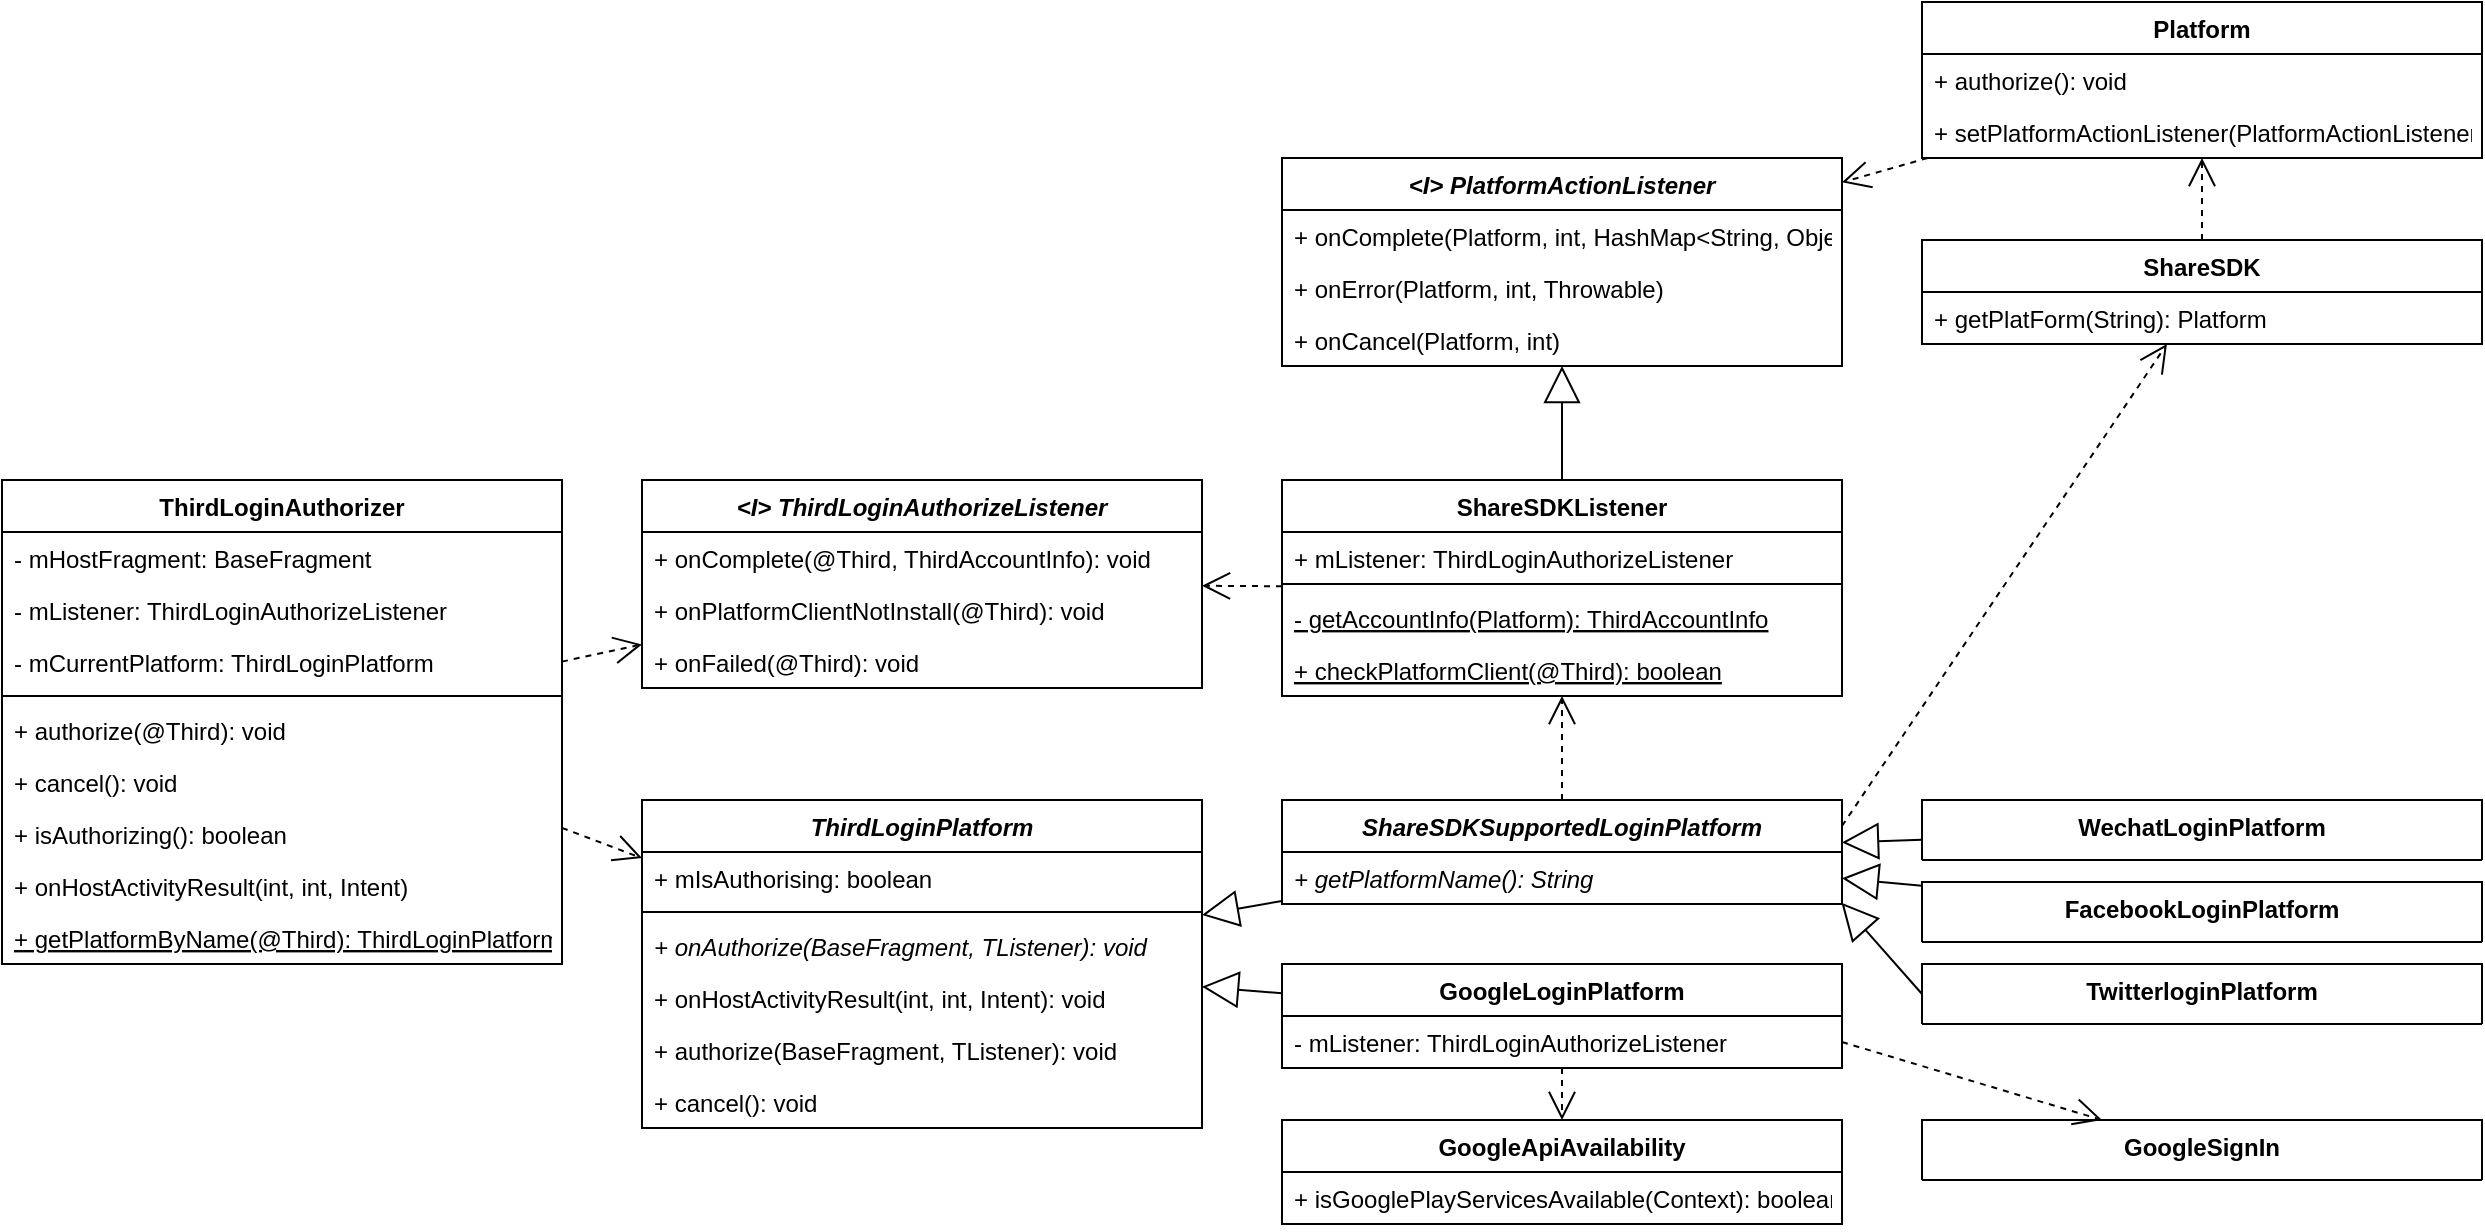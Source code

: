 <mxfile version="10.9.0" type="github"><diagram id="CQj0oGRUAJ8MwqAiTqsg" name="Page-1"><mxGraphModel dx="1394" dy="764" grid="1" gridSize="10" guides="1" tooltips="1" connect="1" arrows="1" fold="1" page="1" pageScale="1" pageWidth="2339" pageHeight="3300" math="0" shadow="0"><root><mxCell id="0"/><mxCell id="1" parent="0"/><mxCell id="OyjzKzTZyDv7s8rB2IZF-1" value="ThirdLoginAuthorizer" style="swimlane;fontStyle=1;align=center;verticalAlign=top;childLayout=stackLayout;horizontal=1;startSize=26;horizontalStack=0;resizeParent=1;resizeParentMax=0;resizeLast=0;collapsible=1;marginBottom=0;" parent="1" vertex="1"><mxGeometry x="40" y="320" width="280" height="242" as="geometry"/></mxCell><mxCell id="OyjzKzTZyDv7s8rB2IZF-2" value="- mHostFragment: BaseFragment" style="text;strokeColor=none;fillColor=none;align=left;verticalAlign=top;spacingLeft=4;spacingRight=4;overflow=hidden;rotatable=0;points=[[0,0.5],[1,0.5]];portConstraint=eastwest;" parent="OyjzKzTZyDv7s8rB2IZF-1" vertex="1"><mxGeometry y="26" width="280" height="26" as="geometry"/></mxCell><mxCell id="OyjzKzTZyDv7s8rB2IZF-5" value="- mListener: ThirdLoginAuthorizeListener" style="text;strokeColor=none;fillColor=none;align=left;verticalAlign=top;spacingLeft=4;spacingRight=4;overflow=hidden;rotatable=0;points=[[0,0.5],[1,0.5]];portConstraint=eastwest;" parent="OyjzKzTZyDv7s8rB2IZF-1" vertex="1"><mxGeometry y="52" width="280" height="26" as="geometry"/></mxCell><mxCell id="OyjzKzTZyDv7s8rB2IZF-6" value="- mCurrentPlatform: ThirdLoginPlatform" style="text;strokeColor=none;fillColor=none;align=left;verticalAlign=top;spacingLeft=4;spacingRight=4;overflow=hidden;rotatable=0;points=[[0,0.5],[1,0.5]];portConstraint=eastwest;" parent="OyjzKzTZyDv7s8rB2IZF-1" vertex="1"><mxGeometry y="78" width="280" height="26" as="geometry"/></mxCell><mxCell id="OyjzKzTZyDv7s8rB2IZF-3" value="" style="line;strokeWidth=1;fillColor=none;align=left;verticalAlign=middle;spacingTop=-1;spacingLeft=3;spacingRight=3;rotatable=0;labelPosition=right;points=[];portConstraint=eastwest;" parent="OyjzKzTZyDv7s8rB2IZF-1" vertex="1"><mxGeometry y="104" width="280" height="8" as="geometry"/></mxCell><mxCell id="OyjzKzTZyDv7s8rB2IZF-4" value="+ authorize(@Third): void" style="text;strokeColor=none;fillColor=none;align=left;verticalAlign=top;spacingLeft=4;spacingRight=4;overflow=hidden;rotatable=0;points=[[0,0.5],[1,0.5]];portConstraint=eastwest;" parent="OyjzKzTZyDv7s8rB2IZF-1" vertex="1"><mxGeometry y="112" width="280" height="26" as="geometry"/></mxCell><mxCell id="OyjzKzTZyDv7s8rB2IZF-7" value="+ cancel(): void" style="text;strokeColor=none;fillColor=none;align=left;verticalAlign=top;spacingLeft=4;spacingRight=4;overflow=hidden;rotatable=0;points=[[0,0.5],[1,0.5]];portConstraint=eastwest;" parent="OyjzKzTZyDv7s8rB2IZF-1" vertex="1"><mxGeometry y="138" width="280" height="26" as="geometry"/></mxCell><mxCell id="OyjzKzTZyDv7s8rB2IZF-8" value="+ isAuthorizing(): boolean" style="text;strokeColor=none;fillColor=none;align=left;verticalAlign=top;spacingLeft=4;spacingRight=4;overflow=hidden;rotatable=0;points=[[0,0.5],[1,0.5]];portConstraint=eastwest;" parent="OyjzKzTZyDv7s8rB2IZF-1" vertex="1"><mxGeometry y="164" width="280" height="26" as="geometry"/></mxCell><mxCell id="OyjzKzTZyDv7s8rB2IZF-9" value="+ onHostActivityResult(int, int, Intent)" style="text;strokeColor=none;fillColor=none;align=left;verticalAlign=top;spacingLeft=4;spacingRight=4;overflow=hidden;rotatable=0;points=[[0,0.5],[1,0.5]];portConstraint=eastwest;" parent="OyjzKzTZyDv7s8rB2IZF-1" vertex="1"><mxGeometry y="190" width="280" height="26" as="geometry"/></mxCell><mxCell id="OyjzKzTZyDv7s8rB2IZF-55" value="+ getPlatformByName(@Third): ThirdLoginPlatform" style="text;strokeColor=none;fillColor=none;align=left;verticalAlign=top;spacingLeft=4;spacingRight=4;overflow=hidden;rotatable=0;points=[[0,0.5],[1,0.5]];portConstraint=eastwest;fontStyle=4" parent="OyjzKzTZyDv7s8rB2IZF-1" vertex="1"><mxGeometry y="216" width="280" height="26" as="geometry"/></mxCell><mxCell id="OyjzKzTZyDv7s8rB2IZF-10" value="ThirdLoginPlatform" style="swimlane;fontStyle=3;align=center;verticalAlign=top;childLayout=stackLayout;horizontal=1;startSize=26;horizontalStack=0;resizeParent=1;resizeParentMax=0;resizeLast=0;collapsible=1;marginBottom=0;" parent="1" vertex="1"><mxGeometry x="360" y="480" width="280" height="164" as="geometry"/></mxCell><mxCell id="OyjzKzTZyDv7s8rB2IZF-11" value="+ mIsAuthorising: boolean" style="text;strokeColor=none;fillColor=none;align=left;verticalAlign=top;spacingLeft=4;spacingRight=4;overflow=hidden;rotatable=0;points=[[0,0.5],[1,0.5]];portConstraint=eastwest;" parent="OyjzKzTZyDv7s8rB2IZF-10" vertex="1"><mxGeometry y="26" width="280" height="26" as="geometry"/></mxCell><mxCell id="OyjzKzTZyDv7s8rB2IZF-14" value="" style="line;strokeWidth=1;fillColor=none;align=left;verticalAlign=middle;spacingTop=-1;spacingLeft=3;spacingRight=3;rotatable=0;labelPosition=right;points=[];portConstraint=eastwest;" parent="OyjzKzTZyDv7s8rB2IZF-10" vertex="1"><mxGeometry y="52" width="280" height="8" as="geometry"/></mxCell><mxCell id="OyjzKzTZyDv7s8rB2IZF-15" value="+ onAuthorize(BaseFragment, TListener): void" style="text;strokeColor=none;fillColor=none;align=left;verticalAlign=top;spacingLeft=4;spacingRight=4;overflow=hidden;rotatable=0;points=[[0,0.5],[1,0.5]];portConstraint=eastwest;fontStyle=2" parent="OyjzKzTZyDv7s8rB2IZF-10" vertex="1"><mxGeometry y="60" width="280" height="26" as="geometry"/></mxCell><mxCell id="OyjzKzTZyDv7s8rB2IZF-16" value="+ onHostActivityResult(int, int, Intent): void" style="text;strokeColor=none;fillColor=none;align=left;verticalAlign=top;spacingLeft=4;spacingRight=4;overflow=hidden;rotatable=0;points=[[0,0.5],[1,0.5]];portConstraint=eastwest;" parent="OyjzKzTZyDv7s8rB2IZF-10" vertex="1"><mxGeometry y="86" width="280" height="26" as="geometry"/></mxCell><mxCell id="OyjzKzTZyDv7s8rB2IZF-17" value="+ authorize(BaseFragment, TListener): void&#10;&#10;" style="text;strokeColor=none;fillColor=none;align=left;verticalAlign=top;spacingLeft=4;spacingRight=4;overflow=hidden;rotatable=0;points=[[0,0.5],[1,0.5]];portConstraint=eastwest;" parent="OyjzKzTZyDv7s8rB2IZF-10" vertex="1"><mxGeometry y="112" width="280" height="26" as="geometry"/></mxCell><mxCell id="OyjzKzTZyDv7s8rB2IZF-18" value="+ cancel(): void" style="text;strokeColor=none;fillColor=none;align=left;verticalAlign=top;spacingLeft=4;spacingRight=4;overflow=hidden;rotatable=0;points=[[0,0.5],[1,0.5]];portConstraint=eastwest;" parent="OyjzKzTZyDv7s8rB2IZF-10" vertex="1"><mxGeometry y="138" width="280" height="26" as="geometry"/></mxCell><mxCell id="OyjzKzTZyDv7s8rB2IZF-21" value="ShareSDKSupportedLoginPlatform" style="swimlane;fontStyle=3;align=center;verticalAlign=top;childLayout=stackLayout;horizontal=1;startSize=26;horizontalStack=0;resizeParent=1;resizeParentMax=0;resizeLast=0;collapsible=1;marginBottom=0;" parent="1" vertex="1"><mxGeometry x="680" y="480" width="280" height="52" as="geometry"/></mxCell><mxCell id="OyjzKzTZyDv7s8rB2IZF-25" value="+ getPlatformName(): String" style="text;strokeColor=none;fillColor=none;align=left;verticalAlign=top;spacingLeft=4;spacingRight=4;overflow=hidden;rotatable=0;points=[[0,0.5],[1,0.5]];portConstraint=eastwest;fontStyle=2" parent="OyjzKzTZyDv7s8rB2IZF-21" vertex="1"><mxGeometry y="26" width="280" height="26" as="geometry"/></mxCell><mxCell id="OyjzKzTZyDv7s8rB2IZF-28" value="" style="endArrow=block;endSize=16;endFill=0;html=1;" parent="1" source="OyjzKzTZyDv7s8rB2IZF-21" target="OyjzKzTZyDv7s8rB2IZF-10" edge="1"><mxGeometry width="160" relative="1" as="geometry"><mxPoint x="150" y="770" as="sourcePoint"/><mxPoint x="310" y="770" as="targetPoint"/></mxGeometry></mxCell><mxCell id="OyjzKzTZyDv7s8rB2IZF-29" value="ShareSDKListener" style="swimlane;fontStyle=1;align=center;verticalAlign=top;childLayout=stackLayout;horizontal=1;startSize=26;horizontalStack=0;resizeParent=1;resizeParentMax=0;resizeLast=0;collapsible=1;marginBottom=0;" parent="1" vertex="1"><mxGeometry x="680" y="320" width="280" height="108" as="geometry"/></mxCell><mxCell id="OyjzKzTZyDv7s8rB2IZF-30" value="+ mListener: ThirdLoginAuthorizeListener" style="text;strokeColor=none;fillColor=none;align=left;verticalAlign=top;spacingLeft=4;spacingRight=4;overflow=hidden;rotatable=0;points=[[0,0.5],[1,0.5]];portConstraint=eastwest;" parent="OyjzKzTZyDv7s8rB2IZF-29" vertex="1"><mxGeometry y="26" width="280" height="22" as="geometry"/></mxCell><mxCell id="OyjzKzTZyDv7s8rB2IZF-31" value="" style="line;strokeWidth=1;fillColor=none;align=left;verticalAlign=middle;spacingTop=-1;spacingLeft=3;spacingRight=3;rotatable=0;labelPosition=right;points=[];portConstraint=eastwest;" parent="OyjzKzTZyDv7s8rB2IZF-29" vertex="1"><mxGeometry y="48" width="280" height="8" as="geometry"/></mxCell><mxCell id="OyjzKzTZyDv7s8rB2IZF-32" value="- getAccountInfo(Platform): ThirdAccountInfo" style="text;strokeColor=none;fillColor=none;align=left;verticalAlign=top;spacingLeft=4;spacingRight=4;overflow=hidden;rotatable=0;points=[[0,0.5],[1,0.5]];portConstraint=eastwest;fontStyle=4" parent="OyjzKzTZyDv7s8rB2IZF-29" vertex="1"><mxGeometry y="56" width="280" height="26" as="geometry"/></mxCell><mxCell id="OyjzKzTZyDv7s8rB2IZF-33" value="+ checkPlatformClient(@Third): boolean&#10;" style="text;strokeColor=none;fillColor=none;align=left;verticalAlign=top;spacingLeft=4;spacingRight=4;overflow=hidden;rotatable=0;points=[[0,0.5],[1,0.5]];portConstraint=eastwest;fontStyle=4" parent="OyjzKzTZyDv7s8rB2IZF-29" vertex="1"><mxGeometry y="82" width="280" height="26" as="geometry"/></mxCell><mxCell id="OyjzKzTZyDv7s8rB2IZF-38" value="" style="endArrow=block;endSize=16;endFill=0;html=1;" parent="1" source="OyjzKzTZyDv7s8rB2IZF-29" target="OyjzKzTZyDv7s8rB2IZF-42" edge="1"><mxGeometry width="160" relative="1" as="geometry"><mxPoint x="380" y="610" as="sourcePoint"/><mxPoint x="820" y="326" as="targetPoint"/></mxGeometry></mxCell><mxCell id="OyjzKzTZyDv7s8rB2IZF-42" value="&lt;I&gt; PlatformActionListener" style="swimlane;fontStyle=3;align=center;verticalAlign=top;childLayout=stackLayout;horizontal=1;startSize=26;horizontalStack=0;resizeParent=1;resizeParentMax=0;resizeLast=0;collapsible=1;marginBottom=0;" parent="1" vertex="1"><mxGeometry x="680" y="159" width="280" height="104" as="geometry"/></mxCell><mxCell id="OyjzKzTZyDv7s8rB2IZF-45" value="+ onComplete(Platform, int, HashMap&lt;String, Object&gt;" style="text;strokeColor=none;fillColor=none;align=left;verticalAlign=top;spacingLeft=4;spacingRight=4;overflow=hidden;rotatable=0;points=[[0,0.5],[1,0.5]];portConstraint=eastwest;fontStyle=0" parent="OyjzKzTZyDv7s8rB2IZF-42" vertex="1"><mxGeometry y="26" width="280" height="26" as="geometry"/></mxCell><mxCell id="OyjzKzTZyDv7s8rB2IZF-46" value="+ onError(Platform, int, Throwable)" style="text;strokeColor=none;fillColor=none;align=left;verticalAlign=top;spacingLeft=4;spacingRight=4;overflow=hidden;rotatable=0;points=[[0,0.5],[1,0.5]];portConstraint=eastwest;" parent="OyjzKzTZyDv7s8rB2IZF-42" vertex="1"><mxGeometry y="52" width="280" height="26" as="geometry"/></mxCell><mxCell id="OyjzKzTZyDv7s8rB2IZF-47" value="+ onCancel(Platform, int)&#10;" style="text;strokeColor=none;fillColor=none;align=left;verticalAlign=top;spacingLeft=4;spacingRight=4;overflow=hidden;rotatable=0;points=[[0,0.5],[1,0.5]];portConstraint=eastwest;" parent="OyjzKzTZyDv7s8rB2IZF-42" vertex="1"><mxGeometry y="78" width="280" height="26" as="geometry"/></mxCell><mxCell id="OyjzKzTZyDv7s8rB2IZF-49" value="&lt;I&gt; ThirdLoginAuthorizeListener" style="swimlane;fontStyle=3;align=center;verticalAlign=top;childLayout=stackLayout;horizontal=1;startSize=26;horizontalStack=0;resizeParent=1;resizeParentMax=0;resizeLast=0;collapsible=1;marginBottom=0;" parent="1" vertex="1"><mxGeometry x="360" y="320" width="280" height="104" as="geometry"/></mxCell><mxCell id="OyjzKzTZyDv7s8rB2IZF-50" value="+ onComplete(@Third, ThirdAccountInfo): void" style="text;strokeColor=none;fillColor=none;align=left;verticalAlign=top;spacingLeft=4;spacingRight=4;overflow=hidden;rotatable=0;points=[[0,0.5],[1,0.5]];portConstraint=eastwest;fontStyle=0" parent="OyjzKzTZyDv7s8rB2IZF-49" vertex="1"><mxGeometry y="26" width="280" height="26" as="geometry"/></mxCell><mxCell id="OyjzKzTZyDv7s8rB2IZF-51" value="+ onPlatformClientNotInstall(@Third): void" style="text;strokeColor=none;fillColor=none;align=left;verticalAlign=top;spacingLeft=4;spacingRight=4;overflow=hidden;rotatable=0;points=[[0,0.5],[1,0.5]];portConstraint=eastwest;" parent="OyjzKzTZyDv7s8rB2IZF-49" vertex="1"><mxGeometry y="52" width="280" height="26" as="geometry"/></mxCell><mxCell id="OyjzKzTZyDv7s8rB2IZF-52" value="+ onFailed(@Third): void&#10;" style="text;strokeColor=none;fillColor=none;align=left;verticalAlign=top;spacingLeft=4;spacingRight=4;overflow=hidden;rotatable=0;points=[[0,0.5],[1,0.5]];portConstraint=eastwest;" parent="OyjzKzTZyDv7s8rB2IZF-49" vertex="1"><mxGeometry y="78" width="280" height="26" as="geometry"/></mxCell><mxCell id="OyjzKzTZyDv7s8rB2IZF-53" value="" style="endArrow=open;endSize=12;dashed=1;html=1;" parent="1" source="OyjzKzTZyDv7s8rB2IZF-1" target="OyjzKzTZyDv7s8rB2IZF-49" edge="1"><mxGeometry width="160" relative="1" as="geometry"><mxPoint x="150" y="770" as="sourcePoint"/><mxPoint x="310" y="770" as="targetPoint"/></mxGeometry></mxCell><mxCell id="OyjzKzTZyDv7s8rB2IZF-54" value="" style="endArrow=open;endSize=12;dashed=1;html=1;" parent="1" source="OyjzKzTZyDv7s8rB2IZF-29" target="OyjzKzTZyDv7s8rB2IZF-49" edge="1"><mxGeometry width="160" relative="1" as="geometry"><mxPoint x="150" y="770" as="sourcePoint"/><mxPoint x="310" y="770" as="targetPoint"/></mxGeometry></mxCell><mxCell id="OyjzKzTZyDv7s8rB2IZF-56" value="" style="endArrow=open;endSize=12;dashed=1;html=1;" parent="1" source="OyjzKzTZyDv7s8rB2IZF-1" target="OyjzKzTZyDv7s8rB2IZF-10" edge="1"><mxGeometry width="160" relative="1" as="geometry"><mxPoint x="150" y="770" as="sourcePoint"/><mxPoint x="310" y="770" as="targetPoint"/></mxGeometry></mxCell><mxCell id="OyjzKzTZyDv7s8rB2IZF-57" value="" style="endArrow=open;endSize=12;dashed=1;html=1;" parent="1" source="OyjzKzTZyDv7s8rB2IZF-21" target="OyjzKzTZyDv7s8rB2IZF-29" edge="1"><mxGeometry width="160" relative="1" as="geometry"><mxPoint x="150" y="770" as="sourcePoint"/><mxPoint x="310" y="770" as="targetPoint"/></mxGeometry></mxCell><mxCell id="OyjzKzTZyDv7s8rB2IZF-58" value="ShareSDK" style="swimlane;fontStyle=1;align=center;verticalAlign=top;childLayout=stackLayout;horizontal=1;startSize=26;horizontalStack=0;resizeParent=1;resizeParentMax=0;resizeLast=0;collapsible=1;marginBottom=0;" parent="1" vertex="1"><mxGeometry x="1000" y="200" width="280" height="52" as="geometry"/></mxCell><mxCell id="OyjzKzTZyDv7s8rB2IZF-59" value="+ getPlatForm(String): Platform" style="text;strokeColor=none;fillColor=none;align=left;verticalAlign=top;spacingLeft=4;spacingRight=4;overflow=hidden;rotatable=0;points=[[0,0.5],[1,0.5]];portConstraint=eastwest;fontStyle=0" parent="OyjzKzTZyDv7s8rB2IZF-58" vertex="1"><mxGeometry y="26" width="280" height="26" as="geometry"/></mxCell><mxCell id="OyjzKzTZyDv7s8rB2IZF-62" value="" style="endArrow=open;endSize=12;dashed=1;html=1;exitX=1;exitY=0.25;exitDx=0;exitDy=0;" parent="1" source="OyjzKzTZyDv7s8rB2IZF-21" target="OyjzKzTZyDv7s8rB2IZF-58" edge="1"><mxGeometry width="160" relative="1" as="geometry"><mxPoint x="1116" y="506" as="sourcePoint"/><mxPoint x="1250" y="530" as="targetPoint"/></mxGeometry></mxCell><mxCell id="OyjzKzTZyDv7s8rB2IZF-63" value="" style="endArrow=open;endSize=12;dashed=1;html=1;" parent="1" source="OyjzKzTZyDv7s8rB2IZF-64" target="OyjzKzTZyDv7s8rB2IZF-42" edge="1"><mxGeometry width="160" relative="1" as="geometry"><mxPoint x="150" y="770" as="sourcePoint"/><mxPoint x="310" y="770" as="targetPoint"/></mxGeometry></mxCell><mxCell id="OyjzKzTZyDv7s8rB2IZF-64" value="Platform" style="swimlane;fontStyle=1;align=center;verticalAlign=top;childLayout=stackLayout;horizontal=1;startSize=26;horizontalStack=0;resizeParent=1;resizeParentMax=0;resizeLast=0;collapsible=1;marginBottom=0;" parent="1" vertex="1"><mxGeometry x="1000" y="81" width="280" height="78" as="geometry"/></mxCell><mxCell id="OyjzKzTZyDv7s8rB2IZF-65" value="+ authorize(): void" style="text;strokeColor=none;fillColor=none;align=left;verticalAlign=top;spacingLeft=4;spacingRight=4;overflow=hidden;rotatable=0;points=[[0,0.5],[1,0.5]];portConstraint=eastwest;fontStyle=0" parent="OyjzKzTZyDv7s8rB2IZF-64" vertex="1"><mxGeometry y="26" width="280" height="26" as="geometry"/></mxCell><mxCell id="OyjzKzTZyDv7s8rB2IZF-66" value="+ setPlatformActionListener(PlatformActionListener)" style="text;strokeColor=none;fillColor=none;align=left;verticalAlign=top;spacingLeft=4;spacingRight=4;overflow=hidden;rotatable=0;points=[[0,0.5],[1,0.5]];portConstraint=eastwest;" parent="OyjzKzTZyDv7s8rB2IZF-64" vertex="1"><mxGeometry y="52" width="280" height="26" as="geometry"/></mxCell><mxCell id="OyjzKzTZyDv7s8rB2IZF-67" value="" style="endArrow=open;endSize=12;dashed=1;html=1;" parent="1" source="OyjzKzTZyDv7s8rB2IZF-58" target="OyjzKzTZyDv7s8rB2IZF-64" edge="1"><mxGeometry width="160" relative="1" as="geometry"><mxPoint x="150" y="770" as="sourcePoint"/><mxPoint x="310" y="770" as="targetPoint"/></mxGeometry></mxCell><mxCell id="OyjzKzTZyDv7s8rB2IZF-68" value="WechatLoginPlatform" style="swimlane;fontStyle=1;align=center;verticalAlign=top;childLayout=stackLayout;horizontal=1;startSize=30;horizontalStack=0;resizeParent=1;resizeParentMax=0;resizeLast=0;collapsible=1;marginBottom=0;" parent="1" vertex="1"><mxGeometry x="1000" y="480" width="280" height="30" as="geometry"/></mxCell><mxCell id="OyjzKzTZyDv7s8rB2IZF-72" value="FacebookLoginPlatform" style="swimlane;fontStyle=1;align=center;verticalAlign=top;childLayout=stackLayout;horizontal=1;startSize=30;horizontalStack=0;resizeParent=1;resizeParentMax=0;resizeLast=0;collapsible=1;marginBottom=0;" parent="1" vertex="1"><mxGeometry x="1000" y="521" width="280" height="30" as="geometry"/></mxCell><mxCell id="OyjzKzTZyDv7s8rB2IZF-73" value="TwitterloginPlatform" style="swimlane;fontStyle=1;align=center;verticalAlign=top;childLayout=stackLayout;horizontal=1;startSize=30;horizontalStack=0;resizeParent=1;resizeParentMax=0;resizeLast=0;collapsible=1;marginBottom=0;" parent="1" vertex="1"><mxGeometry x="1000" y="562" width="280" height="30" as="geometry"/></mxCell><mxCell id="OyjzKzTZyDv7s8rB2IZF-74" value="" style="endArrow=block;endSize=16;endFill=0;html=1;" parent="1" source="OyjzKzTZyDv7s8rB2IZF-68" target="OyjzKzTZyDv7s8rB2IZF-21" edge="1"><mxGeometry width="160" relative="1" as="geometry"><mxPoint x="150" y="770" as="sourcePoint"/><mxPoint x="310" y="770" as="targetPoint"/></mxGeometry></mxCell><mxCell id="OyjzKzTZyDv7s8rB2IZF-75" value="" style="endArrow=block;endSize=16;endFill=0;html=1;" parent="1" source="OyjzKzTZyDv7s8rB2IZF-72" target="OyjzKzTZyDv7s8rB2IZF-21" edge="1"><mxGeometry width="160" relative="1" as="geometry"><mxPoint x="150" y="770" as="sourcePoint"/><mxPoint x="310" y="770" as="targetPoint"/></mxGeometry></mxCell><mxCell id="OyjzKzTZyDv7s8rB2IZF-76" value="" style="endArrow=block;endSize=16;endFill=0;html=1;exitX=0;exitY=0.5;exitDx=0;exitDy=0;entryX=0.999;entryY=0.974;entryDx=0;entryDy=0;entryPerimeter=0;" parent="1" source="OyjzKzTZyDv7s8rB2IZF-73" target="OyjzKzTZyDv7s8rB2IZF-25" edge="1"><mxGeometry width="160" relative="1" as="geometry"><mxPoint x="150" y="770" as="sourcePoint"/><mxPoint x="1120" y="670" as="targetPoint"/></mxGeometry></mxCell><mxCell id="gsnsRoUcZ-2lCXRzi_Vd-1" value="GoogleLoginPlatform" style="swimlane;fontStyle=1;align=center;verticalAlign=top;childLayout=stackLayout;horizontal=1;startSize=26;horizontalStack=0;resizeParent=1;resizeParentMax=0;resizeLast=0;collapsible=1;marginBottom=0;" vertex="1" parent="1"><mxGeometry x="680" y="562" width="280" height="52" as="geometry"/></mxCell><mxCell id="gsnsRoUcZ-2lCXRzi_Vd-2" value="- mListener: ThirdLoginAuthorizeListener" style="text;strokeColor=none;fillColor=none;align=left;verticalAlign=top;spacingLeft=4;spacingRight=4;overflow=hidden;rotatable=0;points=[[0,0.5],[1,0.5]];portConstraint=eastwest;fontStyle=0" vertex="1" parent="gsnsRoUcZ-2lCXRzi_Vd-1"><mxGeometry y="26" width="280" height="26" as="geometry"/></mxCell><mxCell id="gsnsRoUcZ-2lCXRzi_Vd-3" value="" style="endArrow=block;endSize=16;endFill=0;html=1;" edge="1" parent="1" source="gsnsRoUcZ-2lCXRzi_Vd-1" target="OyjzKzTZyDv7s8rB2IZF-10"><mxGeometry width="160" relative="1" as="geometry"><mxPoint x="150" y="770" as="sourcePoint"/><mxPoint x="310" y="770" as="targetPoint"/></mxGeometry></mxCell><mxCell id="gsnsRoUcZ-2lCXRzi_Vd-4" value="GoogleApiAvailability" style="swimlane;fontStyle=1;align=center;verticalAlign=top;childLayout=stackLayout;horizontal=1;startSize=26;horizontalStack=0;resizeParent=1;resizeParentMax=0;resizeLast=0;collapsible=1;marginBottom=0;" vertex="1" parent="1"><mxGeometry x="680" y="640" width="280" height="52" as="geometry"/></mxCell><mxCell id="gsnsRoUcZ-2lCXRzi_Vd-5" value="+ isGooglePlayServicesAvailable(Context): boolean" style="text;strokeColor=none;fillColor=none;align=left;verticalAlign=top;spacingLeft=4;spacingRight=4;overflow=hidden;rotatable=0;points=[[0,0.5],[1,0.5]];portConstraint=eastwest;fontStyle=0" vertex="1" parent="gsnsRoUcZ-2lCXRzi_Vd-4"><mxGeometry y="26" width="280" height="26" as="geometry"/></mxCell><mxCell id="gsnsRoUcZ-2lCXRzi_Vd-6" value="GoogleSignIn" style="swimlane;fontStyle=1;align=center;verticalAlign=top;childLayout=stackLayout;horizontal=1;startSize=30;horizontalStack=0;resizeParent=1;resizeParentMax=0;resizeLast=0;collapsible=1;marginBottom=0;" vertex="1" parent="1"><mxGeometry x="1000" y="640" width="280" height="30" as="geometry"/></mxCell><mxCell id="gsnsRoUcZ-2lCXRzi_Vd-8" value="" style="endArrow=open;endSize=12;dashed=1;html=1;exitX=1;exitY=0.5;exitDx=0;exitDy=0;" edge="1" parent="1" source="gsnsRoUcZ-2lCXRzi_Vd-2" target="gsnsRoUcZ-2lCXRzi_Vd-6"><mxGeometry width="160" relative="1" as="geometry"><mxPoint x="1116" y="506" as="sourcePoint"/><mxPoint x="1250" y="530" as="targetPoint"/></mxGeometry></mxCell><mxCell id="gsnsRoUcZ-2lCXRzi_Vd-9" value="" style="endArrow=open;endSize=12;dashed=1;html=1;" edge="1" parent="1" source="gsnsRoUcZ-2lCXRzi_Vd-1" target="gsnsRoUcZ-2lCXRzi_Vd-4"><mxGeometry width="160" relative="1" as="geometry"><mxPoint x="1116" y="506" as="sourcePoint"/><mxPoint x="1250" y="530" as="targetPoint"/></mxGeometry></mxCell></root></mxGraphModel></diagram></mxfile>
